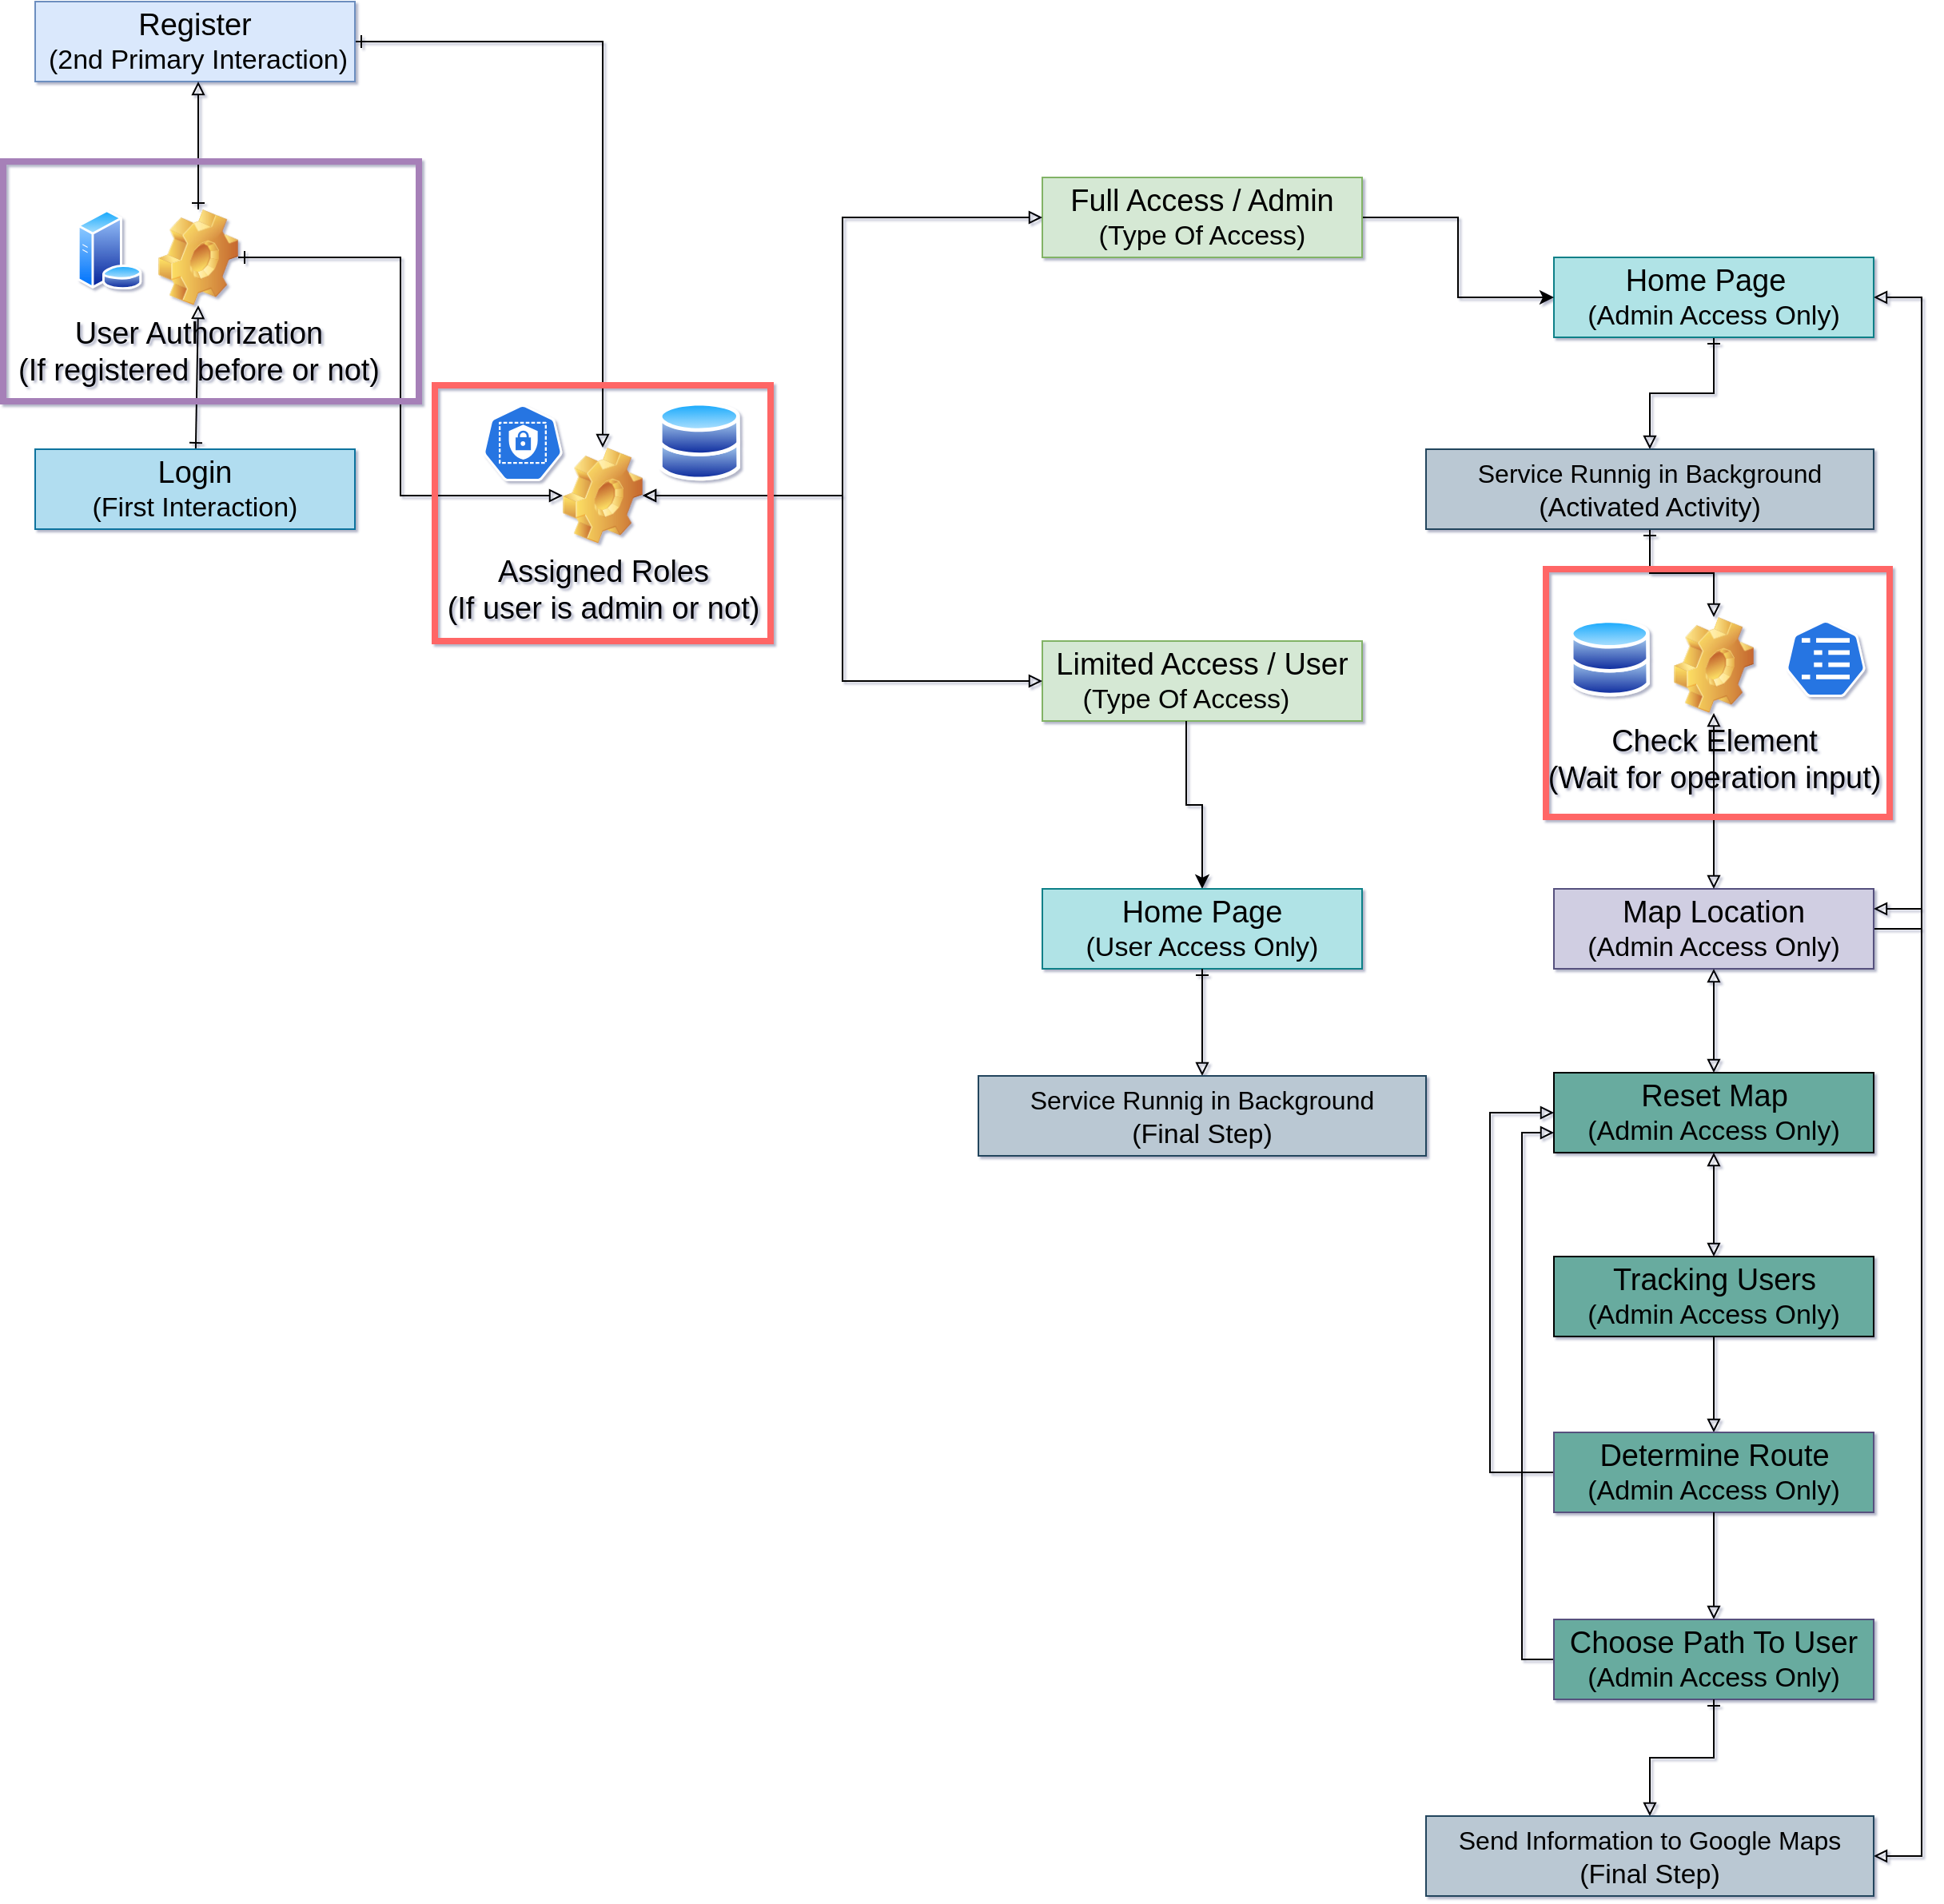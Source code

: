 <mxfile version="17.4.1" type="github">
  <diagram id="N6tmIyQtj-x3lcTnAezo" name="Page-1">
    <mxGraphModel dx="2899" dy="912" grid="1" gridSize="10" guides="1" tooltips="1" connect="1" arrows="1" fold="1" page="1" pageScale="1" pageWidth="1169" pageHeight="827" background="none" math="0" shadow="1">
      <root>
        <mxCell id="0" />
        <mxCell id="1" parent="0" />
        <mxCell id="FwNl1LuLJ54zDbkeLXXp-123" style="edgeStyle=none;rounded=0;orthogonalLoop=1;jettySize=auto;html=1;entryX=0.5;entryY=1;entryDx=0;entryDy=0;fontSize=16;startArrow=ERone;startFill=0;endArrow=block;endFill=0;" parent="1" source="FwNl1LuLJ54zDbkeLXXp-33" target="FwNl1LuLJ54zDbkeLXXp-46" edge="1">
          <mxGeometry relative="1" as="geometry" />
        </mxCell>
        <mxCell id="FwNl1LuLJ54zDbkeLXXp-33" value="" style="rounded=0;whiteSpace=wrap;html=1;fillColor=#b1ddf0;strokeColor=#10739e;gradientColor=none;" parent="1" vertex="1">
          <mxGeometry x="10" y="360" width="200" height="50" as="geometry" />
        </mxCell>
        <mxCell id="FwNl1LuLJ54zDbkeLXXp-34" value="&lt;font style=&quot;font-size: 19px&quot;&gt;Login&lt;/font&gt;" style="text;html=1;strokeColor=none;fillColor=none;align=center;verticalAlign=middle;whiteSpace=wrap;rounded=0;" parent="1" vertex="1">
          <mxGeometry x="80" y="360" width="60" height="30" as="geometry" />
        </mxCell>
        <mxCell id="FwNl1LuLJ54zDbkeLXXp-37" value="&lt;font style=&quot;font-size: 17px&quot;&gt;(First Interaction)&lt;/font&gt;" style="text;html=1;strokeColor=none;fillColor=none;align=center;verticalAlign=middle;whiteSpace=wrap;rounded=0;fontSize=20;" parent="1" vertex="1">
          <mxGeometry x="30" y="380" width="160" height="30" as="geometry" />
        </mxCell>
        <mxCell id="FwNl1LuLJ54zDbkeLXXp-73" style="edgeStyle=orthogonalEdgeStyle;rounded=0;orthogonalLoop=1;jettySize=auto;html=1;entryX=0.5;entryY=0;entryDx=0;entryDy=0;fontSize=19;startArrow=ERone;startFill=0;endArrow=block;endFill=0;" parent="1" source="FwNl1LuLJ54zDbkeLXXp-42" target="FwNl1LuLJ54zDbkeLXXp-72" edge="1">
          <mxGeometry relative="1" as="geometry" />
        </mxCell>
        <mxCell id="FwNl1LuLJ54zDbkeLXXp-42" value="" style="rounded=0;whiteSpace=wrap;html=1;fillColor=#dae8fc;strokeColor=#6c8ebf;" parent="1" vertex="1">
          <mxGeometry x="10" y="80" width="200" height="50" as="geometry" />
        </mxCell>
        <mxCell id="FwNl1LuLJ54zDbkeLXXp-43" value="&lt;span style=&quot;font-size: 19px&quot;&gt;Register&lt;/span&gt;" style="text;html=1;strokeColor=none;fillColor=none;align=center;verticalAlign=middle;whiteSpace=wrap;rounded=0;" parent="1" vertex="1">
          <mxGeometry x="45" y="80" width="130" height="30" as="geometry" />
        </mxCell>
        <mxCell id="FwNl1LuLJ54zDbkeLXXp-44" value="&lt;font style=&quot;font-size: 17px&quot;&gt;(2nd Primary Interaction)&lt;/font&gt;" style="text;html=1;strokeColor=none;fillColor=none;align=center;verticalAlign=middle;whiteSpace=wrap;rounded=0;fontSize=20;" parent="1" vertex="1">
          <mxGeometry x="14" y="100" width="196" height="30" as="geometry" />
        </mxCell>
        <mxCell id="FwNl1LuLJ54zDbkeLXXp-68" style="rounded=0;orthogonalLoop=1;jettySize=auto;html=1;entryX=0.5;entryY=1;entryDx=0;entryDy=0;fontSize=19;startArrow=ERone;startFill=0;endArrow=block;endFill=0;" parent="1" source="FwNl1LuLJ54zDbkeLXXp-46" target="FwNl1LuLJ54zDbkeLXXp-44" edge="1">
          <mxGeometry relative="1" as="geometry" />
        </mxCell>
        <mxCell id="FwNl1LuLJ54zDbkeLXXp-74" style="edgeStyle=orthogonalEdgeStyle;rounded=0;orthogonalLoop=1;jettySize=auto;html=1;entryX=0;entryY=0.5;entryDx=0;entryDy=0;fontSize=19;startArrow=ERone;startFill=0;endArrow=block;endFill=0;" parent="1" source="FwNl1LuLJ54zDbkeLXXp-46" target="FwNl1LuLJ54zDbkeLXXp-72" edge="1">
          <mxGeometry relative="1" as="geometry" />
        </mxCell>
        <mxCell id="FwNl1LuLJ54zDbkeLXXp-46" value="User Authorization&lt;br&gt;(If registered before or not)" style="shape=image;html=1;verticalLabelPosition=bottom;verticalAlign=top;imageAspect=0;image=img/clipart/Gear_128x128.png;fontSize=19;gradientColor=none;" parent="1" vertex="1">
          <mxGeometry x="87" y="210" width="50" height="60" as="geometry" />
        </mxCell>
        <mxCell id="FwNl1LuLJ54zDbkeLXXp-121" style="edgeStyle=orthogonalEdgeStyle;rounded=0;orthogonalLoop=1;jettySize=auto;html=1;fontSize=16;startArrow=ERone;startFill=0;endArrow=block;endFill=0;" parent="1" source="FwNl1LuLJ54zDbkeLXXp-56" target="FwNl1LuLJ54zDbkeLXXp-118" edge="1">
          <mxGeometry relative="1" as="geometry" />
        </mxCell>
        <mxCell id="FwNl1LuLJ54zDbkeLXXp-56" value="" style="rounded=0;whiteSpace=wrap;html=1;fillColor=#b0e3e6;strokeColor=#0e8088;" parent="1" vertex="1">
          <mxGeometry x="960" y="240" width="200" height="50" as="geometry" />
        </mxCell>
        <mxCell id="FwNl1LuLJ54zDbkeLXXp-57" value="&lt;span style=&quot;font-size: 19px&quot;&gt;Home Page&lt;/span&gt;" style="text;html=1;strokeColor=none;fillColor=none;align=center;verticalAlign=middle;whiteSpace=wrap;rounded=0;" parent="1" vertex="1">
          <mxGeometry x="990" y="240" width="130" height="30" as="geometry" />
        </mxCell>
        <mxCell id="FwNl1LuLJ54zDbkeLXXp-58" value="&lt;font style=&quot;font-size: 17px&quot;&gt;(Admin Access Only)&lt;/font&gt;" style="text;html=1;strokeColor=none;fillColor=none;align=center;verticalAlign=middle;whiteSpace=wrap;rounded=0;fontSize=20;" parent="1" vertex="1">
          <mxGeometry x="960" y="260" width="200" height="30" as="geometry" />
        </mxCell>
        <mxCell id="FwNl1LuLJ54zDbkeLXXp-59" value="" style="rounded=0;whiteSpace=wrap;html=1;fillColor=#d5e8d4;strokeColor=#82b366;" parent="1" vertex="1">
          <mxGeometry x="640" y="480" width="200" height="50" as="geometry" />
        </mxCell>
        <mxCell id="FwNl1LuLJ54zDbkeLXXp-60" value="&lt;span style=&quot;font-size: 19px&quot;&gt;Limited Access / User&lt;/span&gt;" style="text;html=1;strokeColor=none;fillColor=none;align=center;verticalAlign=middle;whiteSpace=wrap;rounded=0;" parent="1" vertex="1">
          <mxGeometry x="640" y="480" width="200" height="30" as="geometry" />
        </mxCell>
        <mxCell id="Q-Zs82W6X8-r0sSvwIEP-4" style="edgeStyle=orthogonalEdgeStyle;rounded=0;orthogonalLoop=1;jettySize=auto;html=1;" parent="1" source="FwNl1LuLJ54zDbkeLXXp-61" target="FwNl1LuLJ54zDbkeLXXp-78" edge="1">
          <mxGeometry relative="1" as="geometry" />
        </mxCell>
        <mxCell id="FwNl1LuLJ54zDbkeLXXp-61" value="&lt;font style=&quot;font-size: 17px&quot;&gt;(Type Of Access)&lt;/font&gt;" style="text;html=1;strokeColor=none;fillColor=none;align=center;verticalAlign=middle;whiteSpace=wrap;rounded=0;fontSize=20;" parent="1" vertex="1">
          <mxGeometry x="640" y="500" width="180" height="30" as="geometry" />
        </mxCell>
        <mxCell id="Q-Zs82W6X8-r0sSvwIEP-3" style="edgeStyle=orthogonalEdgeStyle;rounded=0;orthogonalLoop=1;jettySize=auto;html=1;" parent="1" source="FwNl1LuLJ54zDbkeLXXp-62" target="FwNl1LuLJ54zDbkeLXXp-56" edge="1">
          <mxGeometry relative="1" as="geometry" />
        </mxCell>
        <mxCell id="FwNl1LuLJ54zDbkeLXXp-62" value="" style="rounded=0;whiteSpace=wrap;html=1;fillColor=#d5e8d4;strokeColor=#82b366;" parent="1" vertex="1">
          <mxGeometry x="640" y="190" width="200" height="50" as="geometry" />
        </mxCell>
        <mxCell id="FwNl1LuLJ54zDbkeLXXp-63" value="&lt;span style=&quot;font-size: 19px&quot;&gt;Full Access / Admin&lt;/span&gt;" style="text;html=1;strokeColor=none;fillColor=none;align=center;verticalAlign=middle;whiteSpace=wrap;rounded=0;" parent="1" vertex="1">
          <mxGeometry x="640" y="190" width="200" height="30" as="geometry" />
        </mxCell>
        <mxCell id="FwNl1LuLJ54zDbkeLXXp-64" value="&lt;font style=&quot;font-size: 17px&quot;&gt;(Type Of Access)&lt;/font&gt;" style="text;html=1;strokeColor=none;fillColor=none;align=center;verticalAlign=middle;whiteSpace=wrap;rounded=0;fontSize=20;" parent="1" vertex="1">
          <mxGeometry x="660" y="210" width="160" height="30" as="geometry" />
        </mxCell>
        <mxCell id="FwNl1LuLJ54zDbkeLXXp-133" style="edgeStyle=orthogonalEdgeStyle;rounded=0;orthogonalLoop=1;jettySize=auto;html=1;entryX=0;entryY=0.5;entryDx=0;entryDy=0;fontSize=16;startArrow=block;startFill=0;endArrow=block;endFill=0;" parent="1" source="FwNl1LuLJ54zDbkeLXXp-72" target="FwNl1LuLJ54zDbkeLXXp-62" edge="1">
          <mxGeometry relative="1" as="geometry" />
        </mxCell>
        <mxCell id="FwNl1LuLJ54zDbkeLXXp-134" style="edgeStyle=orthogonalEdgeStyle;rounded=0;orthogonalLoop=1;jettySize=auto;html=1;entryX=0;entryY=0.5;entryDx=0;entryDy=0;fontSize=16;startArrow=block;startFill=0;endArrow=block;endFill=0;" parent="1" source="FwNl1LuLJ54zDbkeLXXp-72" target="FwNl1LuLJ54zDbkeLXXp-59" edge="1">
          <mxGeometry relative="1" as="geometry" />
        </mxCell>
        <mxCell id="FwNl1LuLJ54zDbkeLXXp-72" value="Assigned Roles&lt;br&gt;(If user is admin or not)" style="shape=image;html=1;verticalLabelPosition=bottom;verticalAlign=top;imageAspect=0;image=img/clipart/Gear_128x128.png;fontSize=19;gradientColor=none;" parent="1" vertex="1">
          <mxGeometry x="340" y="359" width="50" height="60" as="geometry" />
        </mxCell>
        <mxCell id="FwNl1LuLJ54zDbkeLXXp-78" value="" style="rounded=0;whiteSpace=wrap;html=1;fillColor=#b0e3e6;strokeColor=#0e8088;" parent="1" vertex="1">
          <mxGeometry x="640" y="635" width="200" height="50" as="geometry" />
        </mxCell>
        <mxCell id="FwNl1LuLJ54zDbkeLXXp-79" value="&lt;span style=&quot;font-size: 19px&quot;&gt;Home Page&lt;/span&gt;" style="text;html=1;strokeColor=none;fillColor=none;align=center;verticalAlign=middle;whiteSpace=wrap;rounded=0;" parent="1" vertex="1">
          <mxGeometry x="675" y="635" width="130" height="30" as="geometry" />
        </mxCell>
        <mxCell id="FwNl1LuLJ54zDbkeLXXp-99" style="edgeStyle=none;rounded=0;orthogonalLoop=1;jettySize=auto;html=1;fontSize=16;startArrow=ERone;startFill=0;endArrow=block;endFill=0;" parent="1" source="FwNl1LuLJ54zDbkeLXXp-80" target="FwNl1LuLJ54zDbkeLXXp-96" edge="1">
          <mxGeometry relative="1" as="geometry" />
        </mxCell>
        <mxCell id="FwNl1LuLJ54zDbkeLXXp-80" value="&lt;font style=&quot;font-size: 17px&quot;&gt;(User Access Only)&lt;/font&gt;" style="text;html=1;strokeColor=none;fillColor=none;align=center;verticalAlign=middle;whiteSpace=wrap;rounded=0;fontSize=20;" parent="1" vertex="1">
          <mxGeometry x="660" y="655" width="160" height="30" as="geometry" />
        </mxCell>
        <mxCell id="5bpRtcr6JM6pO9pRG5X2-9" style="edgeStyle=entityRelationEdgeStyle;rounded=0;orthogonalLoop=1;jettySize=auto;html=1;startArrow=none;startFill=0;elbow=vertical;endArrow=block;endFill=0;" parent="1" source="FwNl1LuLJ54zDbkeLXXp-86" target="FwNl1LuLJ54zDbkeLXXp-56" edge="1">
          <mxGeometry relative="1" as="geometry" />
        </mxCell>
        <mxCell id="FwNl1LuLJ54zDbkeLXXp-86" value="" style="rounded=0;whiteSpace=wrap;html=1;fillColor=#d0cee2;strokeColor=#56517e;" parent="1" vertex="1">
          <mxGeometry x="960" y="635" width="200" height="50" as="geometry" />
        </mxCell>
        <mxCell id="FwNl1LuLJ54zDbkeLXXp-87" value="&lt;span style=&quot;font-size: 19px&quot;&gt;Map Location&lt;/span&gt;" style="text;html=1;strokeColor=none;fillColor=none;align=center;verticalAlign=middle;whiteSpace=wrap;rounded=0;" parent="1" vertex="1">
          <mxGeometry x="995" y="635" width="130" height="30" as="geometry" />
        </mxCell>
        <mxCell id="1IhT2dIuVykNHIsYJenX-4" style="rounded=0;orthogonalLoop=1;jettySize=auto;html=1;startArrow=block;startFill=0;endArrow=block;endFill=0;" parent="1" source="FwNl1LuLJ54zDbkeLXXp-88" target="1IhT2dIuVykNHIsYJenX-1" edge="1">
          <mxGeometry relative="1" as="geometry" />
        </mxCell>
        <mxCell id="FwNl1LuLJ54zDbkeLXXp-88" value="&lt;font style=&quot;font-size: 17px&quot;&gt;(Admin Access Only)&lt;/font&gt;" style="text;html=1;strokeColor=none;fillColor=none;align=center;verticalAlign=middle;whiteSpace=wrap;rounded=0;fontSize=20;" parent="1" vertex="1">
          <mxGeometry x="975" y="655" width="170" height="30" as="geometry" />
        </mxCell>
        <mxCell id="FwNl1LuLJ54zDbkeLXXp-100" style="edgeStyle=none;rounded=0;orthogonalLoop=1;jettySize=auto;html=1;fontSize=16;startArrow=block;startFill=0;endArrow=block;endFill=0;" parent="1" source="FwNl1LuLJ54zDbkeLXXp-93" target="FwNl1LuLJ54zDbkeLXXp-86" edge="1">
          <mxGeometry relative="1" as="geometry" />
        </mxCell>
        <mxCell id="FwNl1LuLJ54zDbkeLXXp-93" value="Check Element&lt;br&gt;(Wait for operation input)" style="shape=image;html=1;verticalLabelPosition=bottom;verticalAlign=top;imageAspect=0;image=img/clipart/Gear_128x128.png;fontSize=19;gradientColor=none;" parent="1" vertex="1">
          <mxGeometry x="1035" y="465" width="50" height="60" as="geometry" />
        </mxCell>
        <mxCell id="FwNl1LuLJ54zDbkeLXXp-96" value="" style="rounded=0;whiteSpace=wrap;html=1;fillColor=#bac8d3;strokeColor=#23445d;" parent="1" vertex="1">
          <mxGeometry x="600" y="752" width="280" height="50" as="geometry" />
        </mxCell>
        <mxCell id="FwNl1LuLJ54zDbkeLXXp-97" value="&lt;font style=&quot;font-size: 16px&quot;&gt;Service Runnig in Background&lt;/font&gt;" style="text;html=1;strokeColor=none;fillColor=none;align=center;verticalAlign=middle;whiteSpace=wrap;rounded=0;" parent="1" vertex="1">
          <mxGeometry x="620" y="752" width="240" height="30" as="geometry" />
        </mxCell>
        <mxCell id="FwNl1LuLJ54zDbkeLXXp-98" value="&lt;font style=&quot;font-size: 17px&quot;&gt;(Final Step)&lt;/font&gt;" style="text;html=1;strokeColor=none;fillColor=none;align=center;verticalAlign=middle;whiteSpace=wrap;rounded=0;fontSize=20;" parent="1" vertex="1">
          <mxGeometry x="660" y="772" width="160" height="30" as="geometry" />
        </mxCell>
        <mxCell id="FwNl1LuLJ54zDbkeLXXp-101" value="" style="rounded=0;whiteSpace=wrap;html=1;fillColor=#67AB9F;strokeColor=#000000;gradientColor=none;" parent="1" vertex="1">
          <mxGeometry x="960" y="865" width="200" height="50" as="geometry" />
        </mxCell>
        <mxCell id="FwNl1LuLJ54zDbkeLXXp-102" value="&lt;span style=&quot;font-size: 19px&quot;&gt;Tracking Users&lt;/span&gt;" style="text;html=1;strokeColor=none;fillColor=none;align=center;verticalAlign=middle;whiteSpace=wrap;rounded=0;" parent="1" vertex="1">
          <mxGeometry x="987.5" y="865" width="145" height="30" as="geometry" />
        </mxCell>
        <mxCell id="FwNl1LuLJ54zDbkeLXXp-109" style="edgeStyle=none;rounded=0;orthogonalLoop=1;jettySize=auto;html=1;fontSize=16;startArrow=none;startFill=0;endArrow=block;endFill=0;" parent="1" source="FwNl1LuLJ54zDbkeLXXp-103" target="FwNl1LuLJ54zDbkeLXXp-106" edge="1">
          <mxGeometry relative="1" as="geometry" />
        </mxCell>
        <mxCell id="FwNl1LuLJ54zDbkeLXXp-103" value="&lt;font style=&quot;font-size: 17px&quot;&gt;(Admin Access Only)&lt;/font&gt;" style="text;html=1;strokeColor=none;fillColor=none;align=center;verticalAlign=middle;whiteSpace=wrap;rounded=0;fontSize=20;" parent="1" vertex="1">
          <mxGeometry x="975" y="885" width="170" height="30" as="geometry" />
        </mxCell>
        <mxCell id="5bpRtcr6JM6pO9pRG5X2-11" style="edgeStyle=elbowEdgeStyle;rounded=0;orthogonalLoop=1;jettySize=auto;html=1;entryX=0;entryY=0.5;entryDx=0;entryDy=0;startArrow=none;startFill=0;endArrow=block;endFill=0;" parent="1" source="FwNl1LuLJ54zDbkeLXXp-106" target="1IhT2dIuVykNHIsYJenX-1" edge="1">
          <mxGeometry relative="1" as="geometry">
            <Array as="points">
              <mxPoint x="920" y="875" />
            </Array>
          </mxGeometry>
        </mxCell>
        <mxCell id="FwNl1LuLJ54zDbkeLXXp-106" value="" style="rounded=0;whiteSpace=wrap;html=1;fillColor=#67AB9F;strokeColor=#56517e;" parent="1" vertex="1">
          <mxGeometry x="960" y="975" width="200" height="50" as="geometry" />
        </mxCell>
        <mxCell id="FwNl1LuLJ54zDbkeLXXp-107" value="&lt;span style=&quot;font-size: 19px&quot;&gt;Determine Route&lt;/span&gt;" style="text;html=1;strokeColor=none;fillColor=none;align=center;verticalAlign=middle;whiteSpace=wrap;rounded=0;" parent="1" vertex="1">
          <mxGeometry x="983.75" y="975" width="152.5" height="30" as="geometry" />
        </mxCell>
        <mxCell id="FwNl1LuLJ54zDbkeLXXp-113" style="edgeStyle=none;rounded=0;orthogonalLoop=1;jettySize=auto;html=1;fontSize=16;startArrow=none;startFill=0;endArrow=block;endFill=0;" parent="1" source="FwNl1LuLJ54zDbkeLXXp-108" target="FwNl1LuLJ54zDbkeLXXp-110" edge="1">
          <mxGeometry relative="1" as="geometry" />
        </mxCell>
        <mxCell id="FwNl1LuLJ54zDbkeLXXp-108" value="&lt;font style=&quot;font-size: 17px&quot;&gt;(Admin Access Only)&lt;/font&gt;" style="text;html=1;strokeColor=none;fillColor=none;align=center;verticalAlign=middle;whiteSpace=wrap;rounded=0;fontSize=20;" parent="1" vertex="1">
          <mxGeometry x="975" y="995" width="170" height="30" as="geometry" />
        </mxCell>
        <mxCell id="5bpRtcr6JM6pO9pRG5X2-12" style="edgeStyle=elbowEdgeStyle;rounded=0;orthogonalLoop=1;jettySize=auto;html=1;entryX=0;entryY=0.75;entryDx=0;entryDy=0;startArrow=none;startFill=0;endArrow=block;endFill=0;" parent="1" source="FwNl1LuLJ54zDbkeLXXp-110" target="1IhT2dIuVykNHIsYJenX-1" edge="1">
          <mxGeometry relative="1" as="geometry">
            <Array as="points">
              <mxPoint x="940" y="950" />
            </Array>
          </mxGeometry>
        </mxCell>
        <mxCell id="FwNl1LuLJ54zDbkeLXXp-110" value="" style="rounded=0;whiteSpace=wrap;html=1;fillColor=#67AB9F;strokeColor=#56517e;" parent="1" vertex="1">
          <mxGeometry x="960" y="1092" width="200" height="50" as="geometry" />
        </mxCell>
        <mxCell id="FwNl1LuLJ54zDbkeLXXp-111" value="&lt;span style=&quot;font-size: 19px&quot;&gt;Choose Path To User&lt;/span&gt;" style="text;html=1;strokeColor=none;fillColor=none;align=center;verticalAlign=middle;whiteSpace=wrap;rounded=0;" parent="1" vertex="1">
          <mxGeometry x="965" y="1092" width="190" height="30" as="geometry" />
        </mxCell>
        <mxCell id="FwNl1LuLJ54zDbkeLXXp-117" style="edgeStyle=orthogonalEdgeStyle;rounded=0;orthogonalLoop=1;jettySize=auto;html=1;fontSize=16;startArrow=ERone;startFill=0;endArrow=block;endFill=0;" parent="1" source="FwNl1LuLJ54zDbkeLXXp-112" target="FwNl1LuLJ54zDbkeLXXp-114" edge="1">
          <mxGeometry relative="1" as="geometry" />
        </mxCell>
        <mxCell id="FwNl1LuLJ54zDbkeLXXp-112" value="&lt;font style=&quot;font-size: 17px&quot;&gt;(Admin Access Only)&lt;/font&gt;" style="text;html=1;strokeColor=none;fillColor=none;align=center;verticalAlign=middle;whiteSpace=wrap;rounded=0;fontSize=20;" parent="1" vertex="1">
          <mxGeometry x="975" y="1112" width="170" height="30" as="geometry" />
        </mxCell>
        <mxCell id="5bpRtcr6JM6pO9pRG5X2-5" style="edgeStyle=entityRelationEdgeStyle;rounded=0;orthogonalLoop=1;jettySize=auto;html=1;entryX=1;entryY=0.25;entryDx=0;entryDy=0;elbow=vertical;startArrow=block;startFill=0;endArrow=block;endFill=0;" parent="1" source="FwNl1LuLJ54zDbkeLXXp-114" target="FwNl1LuLJ54zDbkeLXXp-86" edge="1">
          <mxGeometry relative="1" as="geometry" />
        </mxCell>
        <mxCell id="FwNl1LuLJ54zDbkeLXXp-114" value="" style="rounded=0;whiteSpace=wrap;html=1;fillColor=#bac8d3;strokeColor=#23445d;" parent="1" vertex="1">
          <mxGeometry x="880" y="1215" width="280" height="50" as="geometry" />
        </mxCell>
        <mxCell id="FwNl1LuLJ54zDbkeLXXp-115" value="&lt;font style=&quot;font-size: 16px&quot;&gt;Send Information to Google Maps&lt;/font&gt;" style="text;html=1;strokeColor=none;fillColor=none;align=center;verticalAlign=middle;whiteSpace=wrap;rounded=0;" parent="1" vertex="1">
          <mxGeometry x="890" y="1215" width="260" height="30" as="geometry" />
        </mxCell>
        <mxCell id="FwNl1LuLJ54zDbkeLXXp-116" value="&lt;font style=&quot;font-size: 17px&quot;&gt;(Final Step)&lt;/font&gt;" style="text;html=1;strokeColor=none;fillColor=none;align=center;verticalAlign=middle;whiteSpace=wrap;rounded=0;fontSize=20;" parent="1" vertex="1">
          <mxGeometry x="940" y="1235" width="160" height="30" as="geometry" />
        </mxCell>
        <mxCell id="FwNl1LuLJ54zDbkeLXXp-122" style="edgeStyle=orthogonalEdgeStyle;rounded=0;orthogonalLoop=1;jettySize=auto;html=1;entryX=0.5;entryY=0;entryDx=0;entryDy=0;fontSize=16;startArrow=ERone;startFill=0;endArrow=block;endFill=0;" parent="1" source="FwNl1LuLJ54zDbkeLXXp-118" target="FwNl1LuLJ54zDbkeLXXp-93" edge="1">
          <mxGeometry relative="1" as="geometry" />
        </mxCell>
        <mxCell id="FwNl1LuLJ54zDbkeLXXp-118" value="" style="rounded=0;whiteSpace=wrap;html=1;fillColor=#bac8d3;strokeColor=#23445d;" parent="1" vertex="1">
          <mxGeometry x="880" y="360" width="280" height="50" as="geometry" />
        </mxCell>
        <mxCell id="FwNl1LuLJ54zDbkeLXXp-119" value="&lt;font style=&quot;font-size: 16px&quot;&gt;Service Runnig in Background&lt;/font&gt;" style="text;html=1;strokeColor=none;fillColor=none;align=center;verticalAlign=middle;whiteSpace=wrap;rounded=0;" parent="1" vertex="1">
          <mxGeometry x="900" y="360" width="240" height="30" as="geometry" />
        </mxCell>
        <mxCell id="FwNl1LuLJ54zDbkeLXXp-120" value="&lt;font style=&quot;font-size: 17px&quot;&gt;(Activated Activity)&lt;/font&gt;" style="text;html=1;strokeColor=none;fillColor=none;align=center;verticalAlign=middle;whiteSpace=wrap;rounded=0;fontSize=20;" parent="1" vertex="1">
          <mxGeometry x="940" y="380" width="160" height="30" as="geometry" />
        </mxCell>
        <mxCell id="_O9rSk8fBGj0AZmtdKfC-2" value="" style="aspect=fixed;perimeter=ellipsePerimeter;html=1;align=center;shadow=0;dashed=0;spacingTop=3;image;image=img/lib/active_directory/database_server.svg;" parent="1" vertex="1">
          <mxGeometry x="35.98" y="210" width="41" height="50" as="geometry" />
        </mxCell>
        <mxCell id="_O9rSk8fBGj0AZmtdKfC-3" value="" style="aspect=fixed;perimeter=ellipsePerimeter;html=1;align=center;shadow=0;dashed=0;spacingTop=3;image;image=img/lib/active_directory/databases.svg;" parent="1" vertex="1">
          <mxGeometry x="400" y="330" width="51.02" height="50" as="geometry" />
        </mxCell>
        <mxCell id="_O9rSk8fBGj0AZmtdKfC-6" value="" style="aspect=fixed;perimeter=ellipsePerimeter;html=1;align=center;shadow=0;dashed=0;spacingTop=3;image;image=img/lib/active_directory/databases.svg;" parent="1" vertex="1">
          <mxGeometry x="970" y="466" width="50" height="49" as="geometry" />
        </mxCell>
        <mxCell id="_O9rSk8fBGj0AZmtdKfC-8" value="" style="rounded=0;whiteSpace=wrap;html=1;fillColor=none;strokeWidth=4;strokeColor=#A680B8;glass=0;sketch=0;shadow=0;" parent="1" vertex="1">
          <mxGeometry x="-10" y="180" width="260" height="150" as="geometry" />
        </mxCell>
        <mxCell id="_O9rSk8fBGj0AZmtdKfC-10" value="" style="rounded=0;whiteSpace=wrap;html=1;strokeWidth=4;fillColor=none;strokeColor=#FF6666;" parent="1" vertex="1">
          <mxGeometry x="260" y="320" width="210" height="160" as="geometry" />
        </mxCell>
        <mxCell id="_O9rSk8fBGj0AZmtdKfC-12" value="" style="rounded=0;whiteSpace=wrap;html=1;strokeWidth=4;fillColor=none;strokeColor=#FF6666;" parent="1" vertex="1">
          <mxGeometry x="955" y="435" width="215" height="155" as="geometry" />
        </mxCell>
        <mxCell id="_O9rSk8fBGj0AZmtdKfC-14" value="" style="sketch=0;html=1;dashed=0;whitespace=wrap;fillColor=#2875E2;strokeColor=#ffffff;points=[[0.005,0.63,0],[0.1,0.2,0],[0.9,0.2,0],[0.5,0,0],[0.995,0.63,0],[0.72,0.99,0],[0.5,1,0],[0.28,0.99,0]];shape=mxgraph.kubernetes.icon;prIcon=role" parent="1" vertex="1">
          <mxGeometry x="290" y="332" width="50" height="48" as="geometry" />
        </mxCell>
        <mxCell id="_O9rSk8fBGj0AZmtdKfC-17" value="" style="sketch=0;html=1;dashed=0;whitespace=wrap;fillColor=#2875E2;strokeColor=#ffffff;points=[[0.005,0.63,0],[0.1,0.2,0],[0.9,0.2,0],[0.5,0,0],[0.995,0.63,0],[0.72,0.99,0],[0.5,1,0],[0.28,0.99,0]];shape=mxgraph.kubernetes.icon;prIcon=cm" parent="1" vertex="1">
          <mxGeometry x="1105" y="467" width="50" height="48" as="geometry" />
        </mxCell>
        <mxCell id="1IhT2dIuVykNHIsYJenX-1" value="" style="rounded=0;whiteSpace=wrap;html=1;fillColor=#67AB9F;strokeColor=#000000;gradientColor=none;" parent="1" vertex="1">
          <mxGeometry x="960" y="750" width="200" height="50" as="geometry" />
        </mxCell>
        <mxCell id="1IhT2dIuVykNHIsYJenX-2" value="&lt;span style=&quot;font-size: 19px&quot;&gt;Reset Map&lt;/span&gt;" style="text;html=1;strokeColor=none;fillColor=none;align=center;verticalAlign=middle;whiteSpace=wrap;rounded=0;" parent="1" vertex="1">
          <mxGeometry x="987.5" y="750" width="145" height="30" as="geometry" />
        </mxCell>
        <mxCell id="1IhT2dIuVykNHIsYJenX-6" style="edgeStyle=none;rounded=0;orthogonalLoop=1;jettySize=auto;html=1;startArrow=block;startFill=0;endArrow=block;endFill=0;" parent="1" source="1IhT2dIuVykNHIsYJenX-3" target="FwNl1LuLJ54zDbkeLXXp-101" edge="1">
          <mxGeometry relative="1" as="geometry" />
        </mxCell>
        <mxCell id="1IhT2dIuVykNHIsYJenX-3" value="&lt;font style=&quot;font-size: 17px&quot;&gt;(Admin Access Only)&lt;/font&gt;" style="text;html=1;strokeColor=none;fillColor=none;align=center;verticalAlign=middle;whiteSpace=wrap;rounded=0;fontSize=20;" parent="1" vertex="1">
          <mxGeometry x="975" y="770" width="170" height="30" as="geometry" />
        </mxCell>
      </root>
    </mxGraphModel>
  </diagram>
</mxfile>
